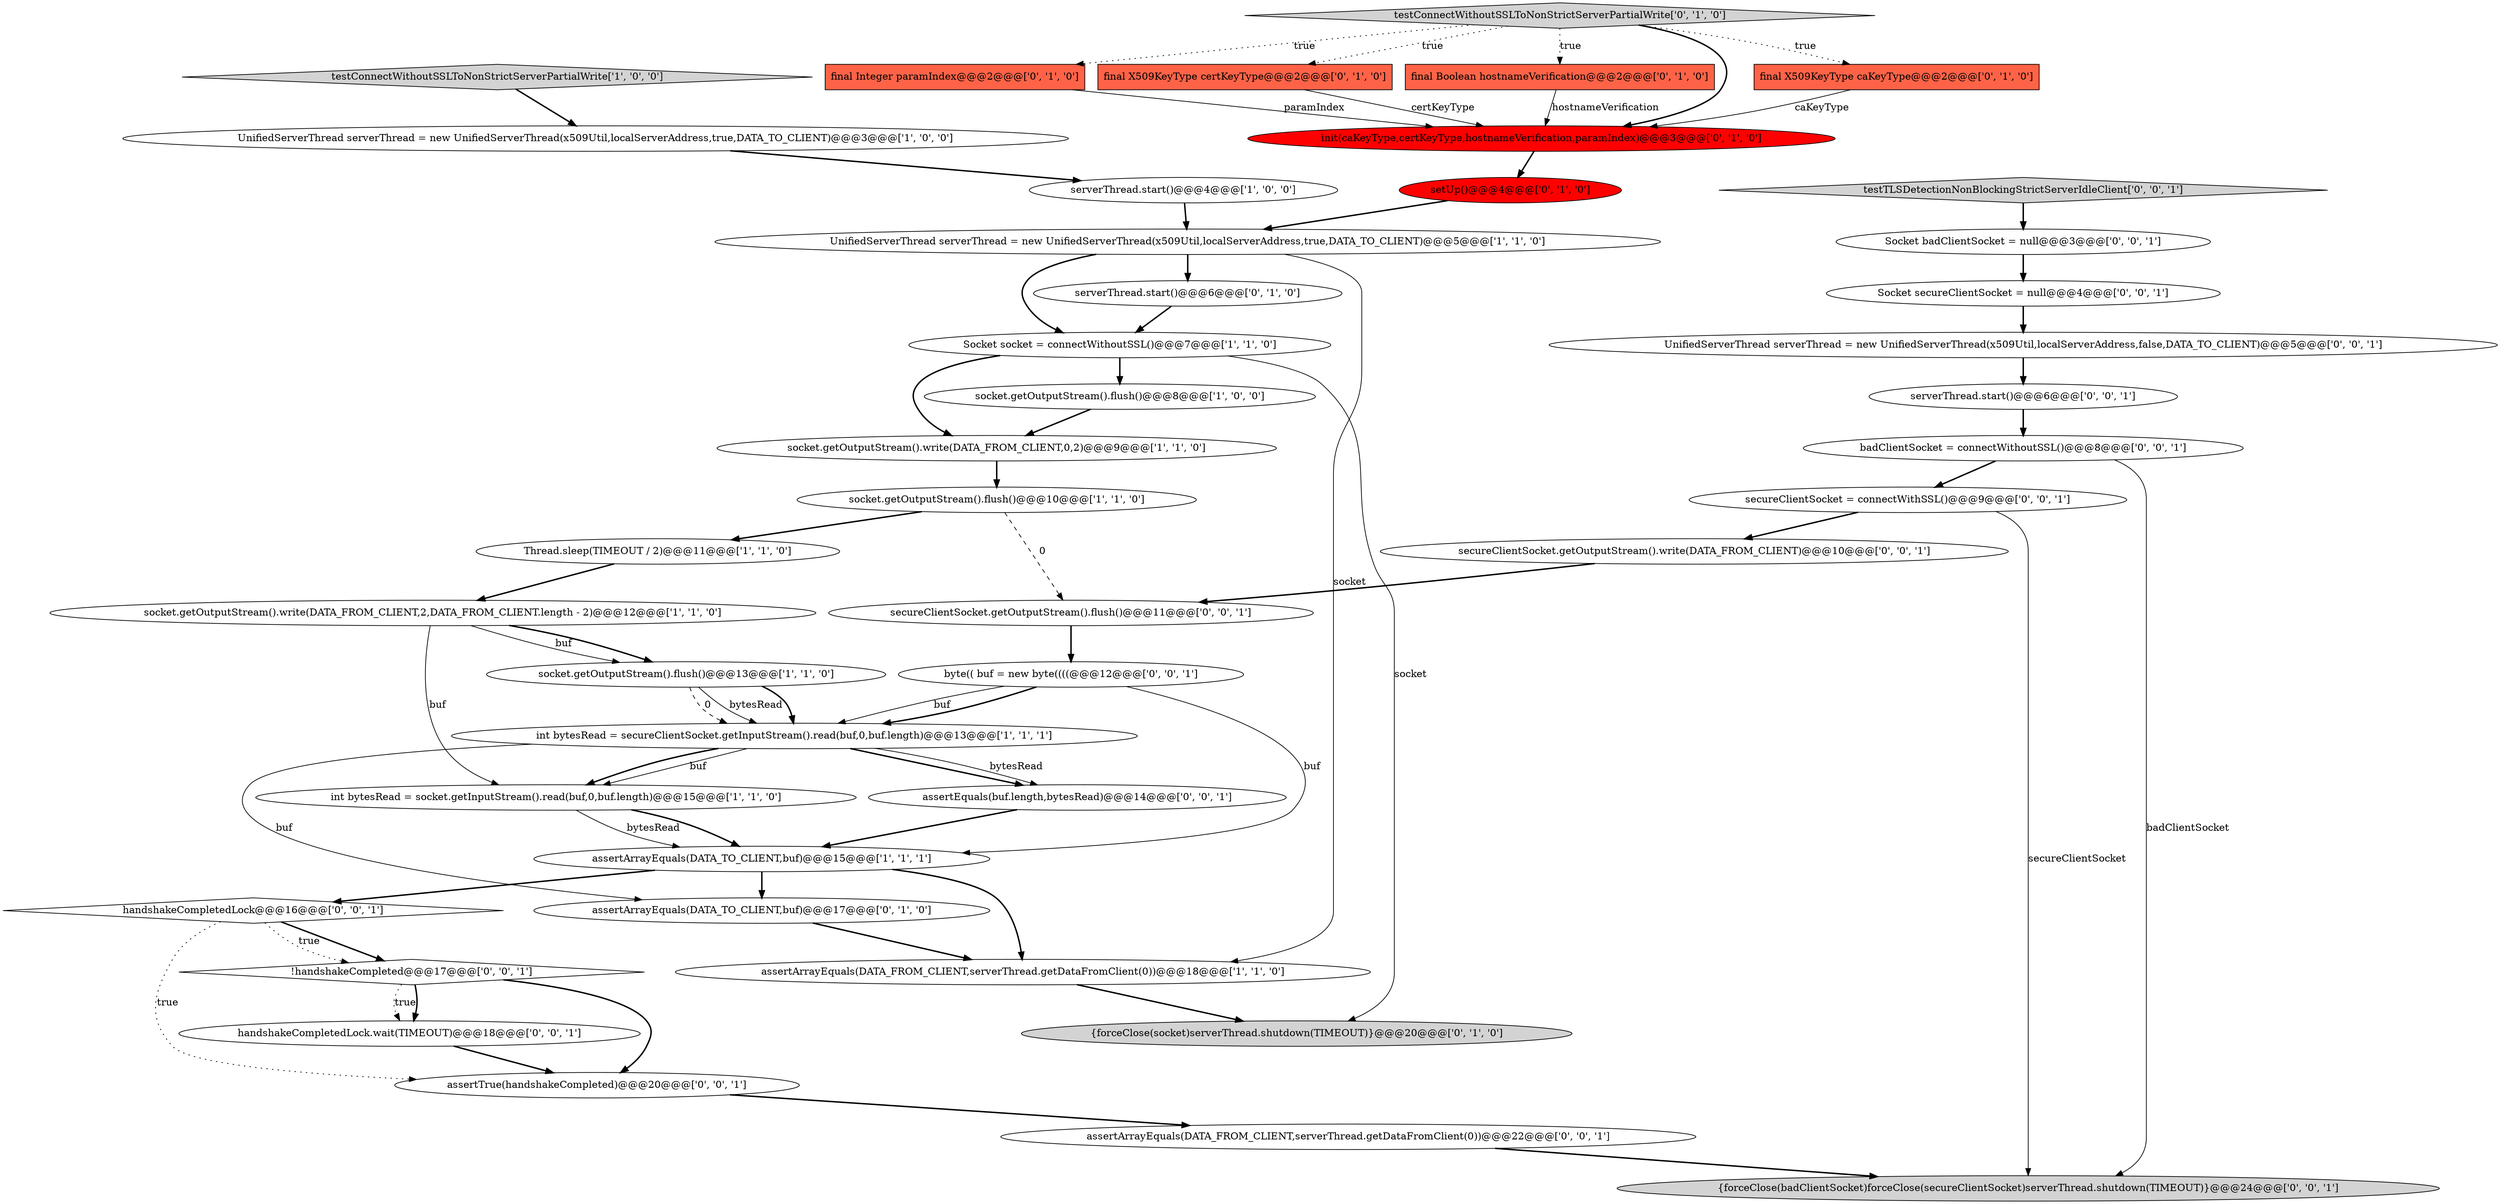 digraph {
38 [style = filled, label = "Socket secureClientSocket = null@@@4@@@['0', '0', '1']", fillcolor = white, shape = ellipse image = "AAA0AAABBB3BBB"];
34 [style = filled, label = "handshakeCompletedLock.wait(TIMEOUT)@@@18@@@['0', '0', '1']", fillcolor = white, shape = ellipse image = "AAA0AAABBB3BBB"];
19 [style = filled, label = "serverThread.start()@@@6@@@['0', '1', '0']", fillcolor = white, shape = ellipse image = "AAA0AAABBB2BBB"];
20 [style = filled, label = "{forceClose(socket)serverThread.shutdown(TIMEOUT)}@@@20@@@['0', '1', '0']", fillcolor = lightgray, shape = ellipse image = "AAA0AAABBB2BBB"];
28 [style = filled, label = "handshakeCompletedLock@@@16@@@['0', '0', '1']", fillcolor = white, shape = diamond image = "AAA0AAABBB3BBB"];
23 [style = filled, label = "final X509KeyType caKeyType@@@2@@@['0', '1', '0']", fillcolor = tomato, shape = box image = "AAA0AAABBB2BBB"];
11 [style = filled, label = "UnifiedServerThread serverThread = new UnifiedServerThread(x509Util,localServerAddress,true,DATA_TO_CLIENT)@@@3@@@['1', '0', '0']", fillcolor = white, shape = ellipse image = "AAA0AAABBB1BBB"];
13 [style = filled, label = "serverThread.start()@@@4@@@['1', '0', '0']", fillcolor = white, shape = ellipse image = "AAA0AAABBB1BBB"];
2 [style = filled, label = "Socket socket = connectWithoutSSL()@@@7@@@['1', '1', '0']", fillcolor = white, shape = ellipse image = "AAA0AAABBB1BBB"];
10 [style = filled, label = "socket.getOutputStream().flush()@@@10@@@['1', '1', '0']", fillcolor = white, shape = ellipse image = "AAA0AAABBB1BBB"];
31 [style = filled, label = "assertTrue(handshakeCompleted)@@@20@@@['0', '0', '1']", fillcolor = white, shape = ellipse image = "AAA0AAABBB3BBB"];
40 [style = filled, label = "testTLSDetectionNonBlockingStrictServerIdleClient['0', '0', '1']", fillcolor = lightgray, shape = diamond image = "AAA0AAABBB3BBB"];
18 [style = filled, label = "assertArrayEquals(DATA_TO_CLIENT,buf)@@@17@@@['0', '1', '0']", fillcolor = white, shape = ellipse image = "AAA0AAABBB2BBB"];
6 [style = filled, label = "Thread.sleep(TIMEOUT / 2)@@@11@@@['1', '1', '0']", fillcolor = white, shape = ellipse image = "AAA0AAABBB1BBB"];
9 [style = filled, label = "socket.getOutputStream().write(DATA_FROM_CLIENT,0,2)@@@9@@@['1', '1', '0']", fillcolor = white, shape = ellipse image = "AAA0AAABBB1BBB"];
33 [style = filled, label = "byte(( buf = new byte((((@@@12@@@['0', '0', '1']", fillcolor = white, shape = ellipse image = "AAA0AAABBB3BBB"];
3 [style = filled, label = "socket.getOutputStream().flush()@@@13@@@['1', '1', '0']", fillcolor = white, shape = ellipse image = "AAA0AAABBB1BBB"];
35 [style = filled, label = "UnifiedServerThread serverThread = new UnifiedServerThread(x509Util,localServerAddress,false,DATA_TO_CLIENT)@@@5@@@['0', '0', '1']", fillcolor = white, shape = ellipse image = "AAA0AAABBB3BBB"];
24 [style = filled, label = "final Integer paramIndex@@@2@@@['0', '1', '0']", fillcolor = tomato, shape = box image = "AAA1AAABBB2BBB"];
39 [style = filled, label = "secureClientSocket.getOutputStream().flush()@@@11@@@['0', '0', '1']", fillcolor = white, shape = ellipse image = "AAA0AAABBB3BBB"];
0 [style = filled, label = "int bytesRead = secureClientSocket.getInputStream().read(buf,0,buf.length)@@@13@@@['1', '1', '1']", fillcolor = white, shape = ellipse image = "AAA0AAABBB1BBB"];
16 [style = filled, label = "final X509KeyType certKeyType@@@2@@@['0', '1', '0']", fillcolor = tomato, shape = box image = "AAA0AAABBB2BBB"];
5 [style = filled, label = "testConnectWithoutSSLToNonStrictServerPartialWrite['1', '0', '0']", fillcolor = lightgray, shape = diamond image = "AAA0AAABBB1BBB"];
27 [style = filled, label = "Socket badClientSocket = null@@@3@@@['0', '0', '1']", fillcolor = white, shape = ellipse image = "AAA0AAABBB3BBB"];
17 [style = filled, label = "setUp()@@@4@@@['0', '1', '0']", fillcolor = red, shape = ellipse image = "AAA1AAABBB2BBB"];
25 [style = filled, label = "assertEquals(buf.length,bytesRead)@@@14@@@['0', '0', '1']", fillcolor = white, shape = ellipse image = "AAA0AAABBB3BBB"];
7 [style = filled, label = "UnifiedServerThread serverThread = new UnifiedServerThread(x509Util,localServerAddress,true,DATA_TO_CLIENT)@@@5@@@['1', '1', '0']", fillcolor = white, shape = ellipse image = "AAA0AAABBB1BBB"];
1 [style = filled, label = "assertArrayEquals(DATA_FROM_CLIENT,serverThread.getDataFromClient(0))@@@18@@@['1', '1', '0']", fillcolor = white, shape = ellipse image = "AAA0AAABBB1BBB"];
4 [style = filled, label = "int bytesRead = socket.getInputStream().read(buf,0,buf.length)@@@15@@@['1', '1', '0']", fillcolor = white, shape = ellipse image = "AAA0AAABBB1BBB"];
22 [style = filled, label = "final Boolean hostnameVerification@@@2@@@['0', '1', '0']", fillcolor = tomato, shape = box image = "AAA0AAABBB2BBB"];
41 [style = filled, label = "!handshakeCompleted@@@17@@@['0', '0', '1']", fillcolor = white, shape = diamond image = "AAA0AAABBB3BBB"];
8 [style = filled, label = "socket.getOutputStream().flush()@@@8@@@['1', '0', '0']", fillcolor = white, shape = ellipse image = "AAA0AAABBB1BBB"];
14 [style = filled, label = "assertArrayEquals(DATA_TO_CLIENT,buf)@@@15@@@['1', '1', '1']", fillcolor = white, shape = ellipse image = "AAA0AAABBB1BBB"];
30 [style = filled, label = "secureClientSocket.getOutputStream().write(DATA_FROM_CLIENT)@@@10@@@['0', '0', '1']", fillcolor = white, shape = ellipse image = "AAA0AAABBB3BBB"];
12 [style = filled, label = "socket.getOutputStream().write(DATA_FROM_CLIENT,2,DATA_FROM_CLIENT.length - 2)@@@12@@@['1', '1', '0']", fillcolor = white, shape = ellipse image = "AAA0AAABBB1BBB"];
37 [style = filled, label = "secureClientSocket = connectWithSSL()@@@9@@@['0', '0', '1']", fillcolor = white, shape = ellipse image = "AAA0AAABBB3BBB"];
36 [style = filled, label = "serverThread.start()@@@6@@@['0', '0', '1']", fillcolor = white, shape = ellipse image = "AAA0AAABBB3BBB"];
15 [style = filled, label = "testConnectWithoutSSLToNonStrictServerPartialWrite['0', '1', '0']", fillcolor = lightgray, shape = diamond image = "AAA0AAABBB2BBB"];
21 [style = filled, label = "init(caKeyType,certKeyType,hostnameVerification,paramIndex)@@@3@@@['0', '1', '0']", fillcolor = red, shape = ellipse image = "AAA1AAABBB2BBB"];
26 [style = filled, label = "{forceClose(badClientSocket)forceClose(secureClientSocket)serverThread.shutdown(TIMEOUT)}@@@24@@@['0', '0', '1']", fillcolor = lightgray, shape = ellipse image = "AAA0AAABBB3BBB"];
29 [style = filled, label = "assertArrayEquals(DATA_FROM_CLIENT,serverThread.getDataFromClient(0))@@@22@@@['0', '0', '1']", fillcolor = white, shape = ellipse image = "AAA0AAABBB3BBB"];
32 [style = filled, label = "badClientSocket = connectWithoutSSL()@@@8@@@['0', '0', '1']", fillcolor = white, shape = ellipse image = "AAA0AAABBB3BBB"];
12->4 [style = solid, label="buf"];
28->31 [style = dotted, label="true"];
4->14 [style = bold, label=""];
27->38 [style = bold, label=""];
32->37 [style = bold, label=""];
0->4 [style = solid, label="buf"];
10->39 [style = dashed, label="0"];
15->21 [style = bold, label=""];
37->30 [style = bold, label=""];
12->3 [style = solid, label="buf"];
15->24 [style = dotted, label="true"];
2->20 [style = solid, label="socket"];
7->1 [style = solid, label="socket"];
37->26 [style = solid, label="secureClientSocket"];
4->14 [style = solid, label="bytesRead"];
1->20 [style = bold, label=""];
36->32 [style = bold, label=""];
34->31 [style = bold, label=""];
14->28 [style = bold, label=""];
31->29 [style = bold, label=""];
24->21 [style = solid, label="paramIndex"];
3->0 [style = solid, label="bytesRead"];
19->2 [style = bold, label=""];
2->9 [style = bold, label=""];
9->10 [style = bold, label=""];
25->14 [style = bold, label=""];
15->16 [style = dotted, label="true"];
15->22 [style = dotted, label="true"];
10->6 [style = bold, label=""];
14->1 [style = bold, label=""];
3->0 [style = bold, label=""];
39->33 [style = bold, label=""];
28->41 [style = bold, label=""];
29->26 [style = bold, label=""];
32->26 [style = solid, label="badClientSocket"];
33->14 [style = solid, label="buf"];
17->7 [style = bold, label=""];
33->0 [style = bold, label=""];
0->18 [style = solid, label="buf"];
41->34 [style = dotted, label="true"];
18->1 [style = bold, label=""];
0->4 [style = bold, label=""];
0->25 [style = bold, label=""];
7->2 [style = bold, label=""];
13->7 [style = bold, label=""];
40->27 [style = bold, label=""];
16->21 [style = solid, label="certKeyType"];
11->13 [style = bold, label=""];
33->0 [style = solid, label="buf"];
8->9 [style = bold, label=""];
0->25 [style = solid, label="bytesRead"];
30->39 [style = bold, label=""];
14->18 [style = bold, label=""];
41->31 [style = bold, label=""];
5->11 [style = bold, label=""];
12->3 [style = bold, label=""];
35->36 [style = bold, label=""];
15->23 [style = dotted, label="true"];
3->0 [style = dashed, label="0"];
38->35 [style = bold, label=""];
7->19 [style = bold, label=""];
21->17 [style = bold, label=""];
41->34 [style = bold, label=""];
23->21 [style = solid, label="caKeyType"];
22->21 [style = solid, label="hostnameVerification"];
28->41 [style = dotted, label="true"];
2->8 [style = bold, label=""];
6->12 [style = bold, label=""];
}
